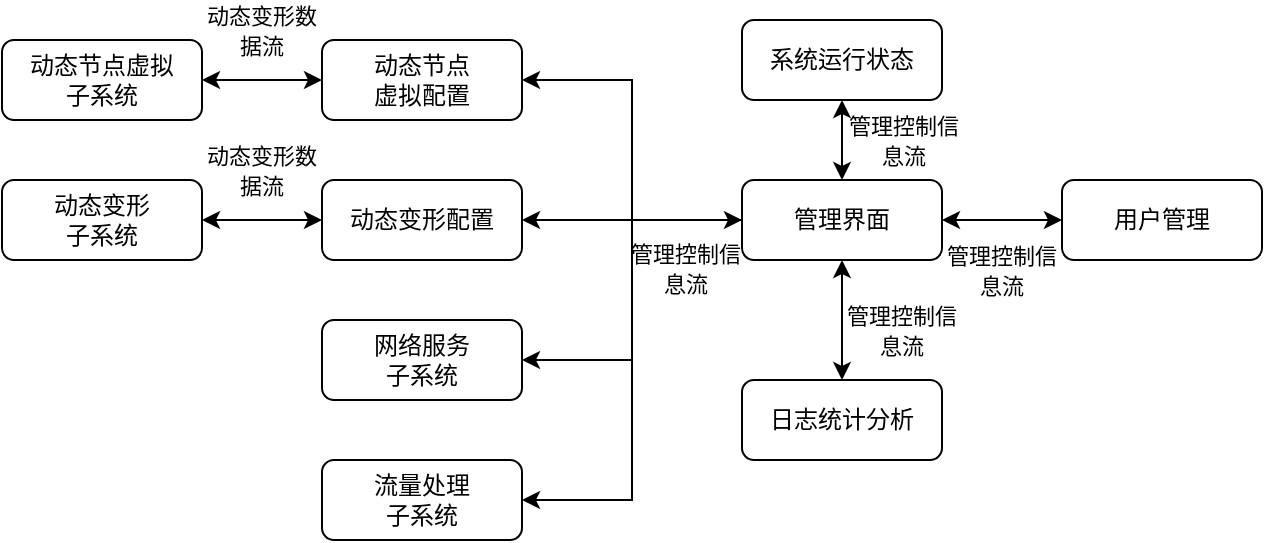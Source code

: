 <mxfile version="20.8.23" type="github">
  <diagram name="第 1 页" id="KStQGtEi9p2DytLh7vw1">
    <mxGraphModel dx="1430" dy="737" grid="1" gridSize="10" guides="1" tooltips="1" connect="1" arrows="1" fold="1" page="1" pageScale="1" pageWidth="827" pageHeight="1169" math="0" shadow="0">
      <root>
        <mxCell id="0" />
        <mxCell id="1" parent="0" />
        <mxCell id="NKxcG8WvLp7JqvVt8epf-1" value="动态节点虚拟&lt;br&gt;子系统" style="rounded=1;whiteSpace=wrap;html=1;" vertex="1" parent="1">
          <mxGeometry x="120" y="320" width="100" height="40" as="geometry" />
        </mxCell>
        <mxCell id="NKxcG8WvLp7JqvVt8epf-2" value="动态节点&lt;br&gt;虚拟配置" style="rounded=1;whiteSpace=wrap;html=1;" vertex="1" parent="1">
          <mxGeometry x="280" y="320" width="100" height="40" as="geometry" />
        </mxCell>
        <mxCell id="NKxcG8WvLp7JqvVt8epf-3" value="动态变形配置" style="rounded=1;whiteSpace=wrap;html=1;" vertex="1" parent="1">
          <mxGeometry x="280" y="390" width="100" height="40" as="geometry" />
        </mxCell>
        <mxCell id="NKxcG8WvLp7JqvVt8epf-4" value="网络服务&lt;br&gt;子系统" style="rounded=1;whiteSpace=wrap;html=1;" vertex="1" parent="1">
          <mxGeometry x="280" y="460" width="100" height="40" as="geometry" />
        </mxCell>
        <mxCell id="NKxcG8WvLp7JqvVt8epf-5" value="流量处理&lt;br&gt;子系统" style="rounded=1;whiteSpace=wrap;html=1;" vertex="1" parent="1">
          <mxGeometry x="280" y="530" width="100" height="40" as="geometry" />
        </mxCell>
        <mxCell id="NKxcG8WvLp7JqvVt8epf-6" value="动态变形&lt;br&gt;子系统" style="rounded=1;whiteSpace=wrap;html=1;" vertex="1" parent="1">
          <mxGeometry x="120" y="390" width="100" height="40" as="geometry" />
        </mxCell>
        <mxCell id="NKxcG8WvLp7JqvVt8epf-7" value="系统运行状态" style="rounded=1;whiteSpace=wrap;html=1;" vertex="1" parent="1">
          <mxGeometry x="490" y="310" width="100" height="40" as="geometry" />
        </mxCell>
        <mxCell id="NKxcG8WvLp7JqvVt8epf-18" style="edgeStyle=orthogonalEdgeStyle;rounded=0;orthogonalLoop=1;jettySize=auto;html=1;exitX=0;exitY=0.5;exitDx=0;exitDy=0;entryX=1;entryY=0.5;entryDx=0;entryDy=0;" edge="1" parent="1" source="NKxcG8WvLp7JqvVt8epf-8" target="NKxcG8WvLp7JqvVt8epf-2">
          <mxGeometry relative="1" as="geometry" />
        </mxCell>
        <mxCell id="NKxcG8WvLp7JqvVt8epf-19" style="edgeStyle=orthogonalEdgeStyle;rounded=0;orthogonalLoop=1;jettySize=auto;html=1;exitX=0;exitY=0.5;exitDx=0;exitDy=0;entryX=1;entryY=0.5;entryDx=0;entryDy=0;" edge="1" parent="1" source="NKxcG8WvLp7JqvVt8epf-8" target="NKxcG8WvLp7JqvVt8epf-4">
          <mxGeometry relative="1" as="geometry" />
        </mxCell>
        <mxCell id="NKxcG8WvLp7JqvVt8epf-20" style="edgeStyle=orthogonalEdgeStyle;rounded=0;orthogonalLoop=1;jettySize=auto;html=1;exitX=0;exitY=0.5;exitDx=0;exitDy=0;entryX=1;entryY=0.5;entryDx=0;entryDy=0;" edge="1" parent="1" source="NKxcG8WvLp7JqvVt8epf-8" target="NKxcG8WvLp7JqvVt8epf-5">
          <mxGeometry relative="1" as="geometry" />
        </mxCell>
        <mxCell id="NKxcG8WvLp7JqvVt8epf-8" value="管理界面" style="rounded=1;whiteSpace=wrap;html=1;" vertex="1" parent="1">
          <mxGeometry x="490" y="390" width="100" height="40" as="geometry" />
        </mxCell>
        <mxCell id="NKxcG8WvLp7JqvVt8epf-9" value="日志统计分析" style="rounded=1;whiteSpace=wrap;html=1;" vertex="1" parent="1">
          <mxGeometry x="490" y="490" width="100" height="40" as="geometry" />
        </mxCell>
        <mxCell id="NKxcG8WvLp7JqvVt8epf-10" value="用户管理" style="rounded=1;whiteSpace=wrap;html=1;" vertex="1" parent="1">
          <mxGeometry x="650" y="390" width="100" height="40" as="geometry" />
        </mxCell>
        <mxCell id="NKxcG8WvLp7JqvVt8epf-11" value="" style="endArrow=classic;startArrow=classic;html=1;rounded=0;exitX=1;exitY=0.5;exitDx=0;exitDy=0;entryX=0;entryY=0.5;entryDx=0;entryDy=0;" edge="1" parent="1" source="NKxcG8WvLp7JqvVt8epf-1" target="NKxcG8WvLp7JqvVt8epf-2">
          <mxGeometry width="50" height="50" relative="1" as="geometry">
            <mxPoint x="230" y="390" as="sourcePoint" />
            <mxPoint x="280" y="340" as="targetPoint" />
          </mxGeometry>
        </mxCell>
        <mxCell id="NKxcG8WvLp7JqvVt8epf-12" value="" style="endArrow=classic;startArrow=classic;html=1;rounded=0;exitX=1;exitY=0.5;exitDx=0;exitDy=0;entryX=0;entryY=0.5;entryDx=0;entryDy=0;" edge="1" parent="1" source="NKxcG8WvLp7JqvVt8epf-6" target="NKxcG8WvLp7JqvVt8epf-3">
          <mxGeometry width="50" height="50" relative="1" as="geometry">
            <mxPoint x="230" y="350" as="sourcePoint" />
            <mxPoint x="290" y="350" as="targetPoint" />
          </mxGeometry>
        </mxCell>
        <mxCell id="NKxcG8WvLp7JqvVt8epf-13" value="" style="endArrow=classic;startArrow=classic;html=1;rounded=0;exitX=1;exitY=0.5;exitDx=0;exitDy=0;entryX=0;entryY=0.5;entryDx=0;entryDy=0;" edge="1" parent="1" source="NKxcG8WvLp7JqvVt8epf-8" target="NKxcG8WvLp7JqvVt8epf-10">
          <mxGeometry width="50" height="50" relative="1" as="geometry">
            <mxPoint x="240" y="360" as="sourcePoint" />
            <mxPoint x="300" y="360" as="targetPoint" />
          </mxGeometry>
        </mxCell>
        <mxCell id="NKxcG8WvLp7JqvVt8epf-14" value="" style="endArrow=classic;startArrow=classic;html=1;rounded=0;" edge="1" parent="1" source="NKxcG8WvLp7JqvVt8epf-8">
          <mxGeometry width="50" height="50" relative="1" as="geometry">
            <mxPoint x="250" y="370" as="sourcePoint" />
            <mxPoint x="540" y="490" as="targetPoint" />
          </mxGeometry>
        </mxCell>
        <mxCell id="NKxcG8WvLp7JqvVt8epf-15" value="" style="endArrow=classic;startArrow=classic;html=1;rounded=0;exitX=0.5;exitY=1;exitDx=0;exitDy=0;entryX=0.5;entryY=0;entryDx=0;entryDy=0;" edge="1" parent="1" source="NKxcG8WvLp7JqvVt8epf-7" target="NKxcG8WvLp7JqvVt8epf-8">
          <mxGeometry width="50" height="50" relative="1" as="geometry">
            <mxPoint x="260" y="380" as="sourcePoint" />
            <mxPoint x="320" y="380" as="targetPoint" />
          </mxGeometry>
        </mxCell>
        <mxCell id="NKxcG8WvLp7JqvVt8epf-16" value="" style="endArrow=classic;startArrow=classic;html=1;rounded=0;exitX=1;exitY=0.5;exitDx=0;exitDy=0;entryX=0;entryY=0.5;entryDx=0;entryDy=0;" edge="1" parent="1" source="NKxcG8WvLp7JqvVt8epf-3" target="NKxcG8WvLp7JqvVt8epf-8">
          <mxGeometry width="50" height="50" relative="1" as="geometry">
            <mxPoint x="270" y="390" as="sourcePoint" />
            <mxPoint x="330" y="390" as="targetPoint" />
          </mxGeometry>
        </mxCell>
        <mxCell id="NKxcG8WvLp7JqvVt8epf-21" value="&lt;font style=&quot;font-size: 11px;&quot;&gt;管理控制信息流&lt;/font&gt;" style="text;html=1;strokeColor=none;fillColor=none;align=center;verticalAlign=middle;whiteSpace=wrap;rounded=0;" vertex="1" parent="1">
          <mxGeometry x="540" y="450" width="60" height="30" as="geometry" />
        </mxCell>
        <mxCell id="NKxcG8WvLp7JqvVt8epf-22" value="&lt;font style=&quot;font-size: 11px;&quot;&gt;管理控制信息流&lt;/font&gt;" style="text;html=1;strokeColor=none;fillColor=none;align=center;verticalAlign=middle;whiteSpace=wrap;rounded=0;" vertex="1" parent="1">
          <mxGeometry x="590" y="420" width="60" height="30" as="geometry" />
        </mxCell>
        <mxCell id="NKxcG8WvLp7JqvVt8epf-23" value="&lt;font style=&quot;font-size: 11px;&quot;&gt;管理控制信息流&lt;/font&gt;" style="text;html=1;strokeColor=none;fillColor=none;align=center;verticalAlign=middle;whiteSpace=wrap;rounded=0;" vertex="1" parent="1">
          <mxGeometry x="541" y="355" width="60" height="30" as="geometry" />
        </mxCell>
        <mxCell id="NKxcG8WvLp7JqvVt8epf-24" value="&lt;font style=&quot;font-size: 11px;&quot;&gt;管理控制信息流&lt;/font&gt;" style="text;html=1;strokeColor=none;fillColor=none;align=center;verticalAlign=middle;whiteSpace=wrap;rounded=0;" vertex="1" parent="1">
          <mxGeometry x="432" y="419" width="60" height="30" as="geometry" />
        </mxCell>
        <mxCell id="NKxcG8WvLp7JqvVt8epf-25" value="&lt;span style=&quot;font-size: 11px;&quot;&gt;动态变形数据流&lt;/span&gt;" style="text;html=1;strokeColor=none;fillColor=none;align=center;verticalAlign=middle;whiteSpace=wrap;rounded=0;" vertex="1" parent="1">
          <mxGeometry x="220" y="300" width="60" height="30" as="geometry" />
        </mxCell>
        <mxCell id="NKxcG8WvLp7JqvVt8epf-26" value="&lt;font style=&quot;font-size: 11px;&quot;&gt;动态变形数据流&lt;/font&gt;" style="text;html=1;strokeColor=none;fillColor=none;align=center;verticalAlign=middle;whiteSpace=wrap;rounded=0;" vertex="1" parent="1">
          <mxGeometry x="220" y="370" width="60" height="30" as="geometry" />
        </mxCell>
      </root>
    </mxGraphModel>
  </diagram>
</mxfile>
